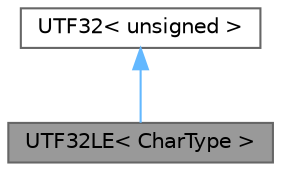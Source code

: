 digraph "UTF32LE&lt; CharType &gt;"
{
 // LATEX_PDF_SIZE
  bgcolor="transparent";
  edge [fontname=Helvetica,fontsize=10,labelfontname=Helvetica,labelfontsize=10];
  node [fontname=Helvetica,fontsize=10,shape=box,height=0.2,width=0.4];
  Node1 [id="Node000001",label="UTF32LE\< CharType \>",height=0.2,width=0.4,color="gray40", fillcolor="grey60", style="filled", fontcolor="black",tooltip="UTF-32 little endian enocoding."];
  Node2 -> Node1 [id="edge1_Node000001_Node000002",dir="back",color="steelblue1",style="solid",tooltip=" "];
  Node2 [id="Node000002",label="UTF32\< unsigned \>",height=0.2,width=0.4,color="gray40", fillcolor="white", style="filled",URL="$struct_u_t_f32.html",tooltip=" "];
}

